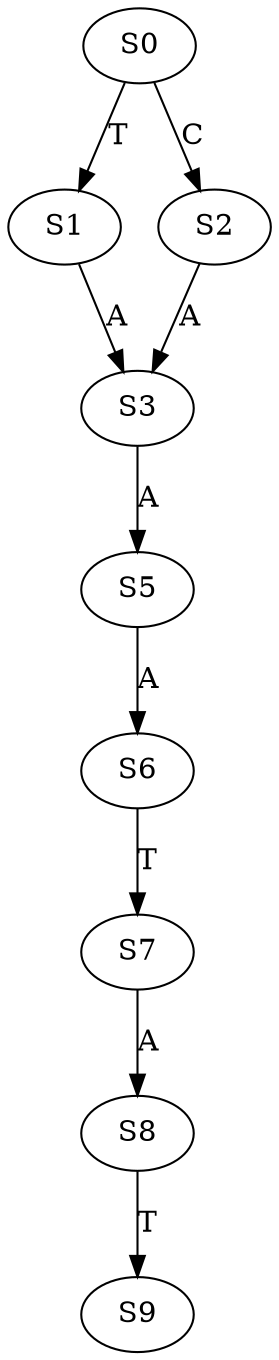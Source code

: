 strict digraph  {
	S0 -> S1 [ label = T ];
	S0 -> S2 [ label = C ];
	S1 -> S3 [ label = A ];
	S2 -> S3 [ label = A ];
	S3 -> S5 [ label = A ];
	S5 -> S6 [ label = A ];
	S6 -> S7 [ label = T ];
	S7 -> S8 [ label = A ];
	S8 -> S9 [ label = T ];
}

